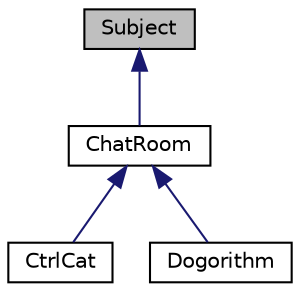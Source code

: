 digraph "Subject"
{
 // LATEX_PDF_SIZE
  edge [fontname="Helvetica",fontsize="10",labelfontname="Helvetica",labelfontsize="10"];
  node [fontname="Helvetica",fontsize="10",shape=record];
  Node1 [label="Subject",height=0.2,width=0.4,color="black", fillcolor="grey75", style="filled", fontcolor="black",tooltip=" "];
  Node1 -> Node2 [dir="back",color="midnightblue",fontsize="10",style="solid",fontname="Helvetica"];
  Node2 [label="ChatRoom",height=0.2,width=0.4,color="black", fillcolor="white", style="filled",URL="$classChatRoom.html",tooltip=" "];
  Node2 -> Node3 [dir="back",color="midnightblue",fontsize="10",style="solid",fontname="Helvetica"];
  Node3 [label="CtrlCat",height=0.2,width=0.4,color="black", fillcolor="white", style="filled",URL="$classCtrlCat.html",tooltip=" "];
  Node2 -> Node4 [dir="back",color="midnightblue",fontsize="10",style="solid",fontname="Helvetica"];
  Node4 [label="Dogorithm",height=0.2,width=0.4,color="black", fillcolor="white", style="filled",URL="$classDogorithm.html",tooltip=" "];
}
